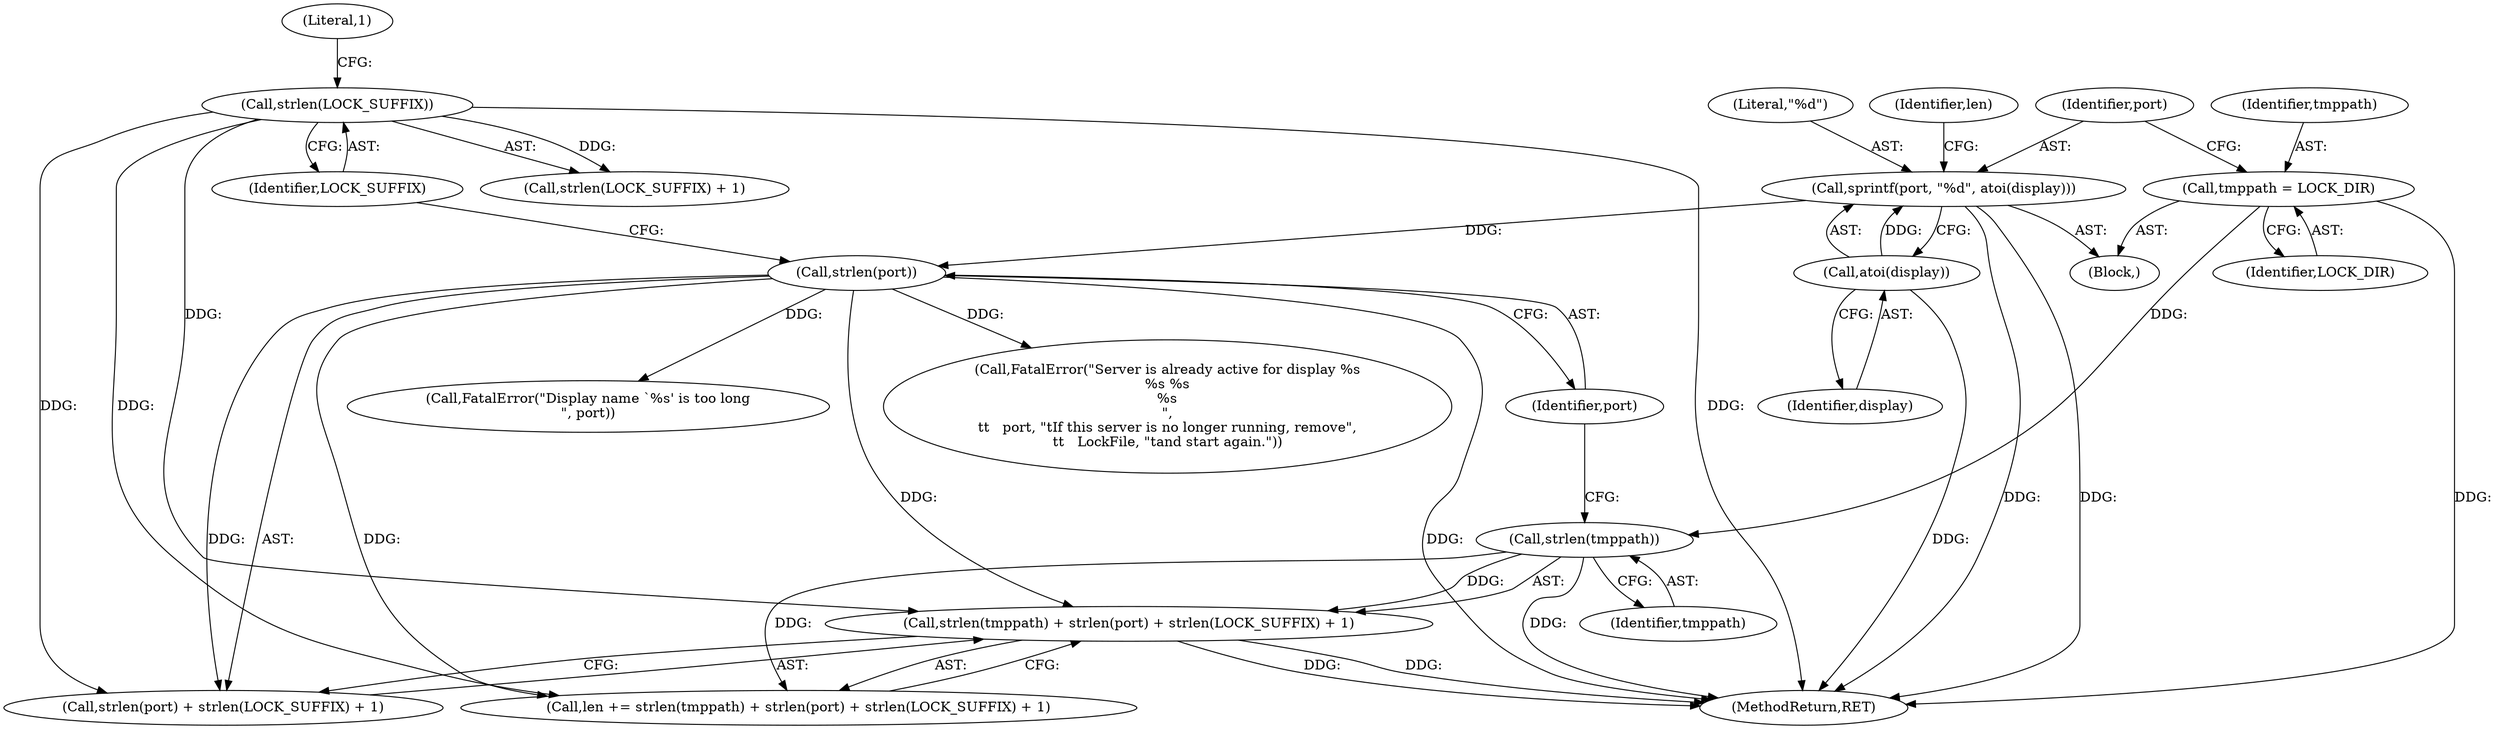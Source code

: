 digraph "0_xserver_b67581cf825940fdf52bf2e0af4330e695d724a4@API" {
"1000150" [label="(Call,strlen(tmppath) + strlen(port) + strlen(LOCK_SUFFIX) + 1)"];
"1000151" [label="(Call,strlen(tmppath))"];
"1000128" [label="(Call,tmppath = LOCK_DIR)"];
"1000154" [label="(Call,strlen(port))"];
"1000131" [label="(Call,sprintf(port, \"%d\", atoi(display)))"];
"1000134" [label="(Call,atoi(display))"];
"1000157" [label="(Call,strlen(LOCK_SUFFIX))"];
"1000128" [label="(Call,tmppath = LOCK_DIR)"];
"1000151" [label="(Call,strlen(tmppath))"];
"1000137" [label="(Identifier,len)"];
"1000130" [label="(Identifier,LOCK_DIR)"];
"1000157" [label="(Call,strlen(LOCK_SUFFIX))"];
"1000155" [label="(Identifier,port)"];
"1000111" [label="(Block,)"];
"1000165" [label="(Call,FatalError(\"Display name `%s' is too long\n\", port))"];
"1000156" [label="(Call,strlen(LOCK_SUFFIX) + 1)"];
"1000148" [label="(Call,len += strlen(tmppath) + strlen(port) + strlen(LOCK_SUFFIX) + 1)"];
"1000135" [label="(Identifier,display)"];
"1000129" [label="(Identifier,tmppath)"];
"1000153" [label="(Call,strlen(port) + strlen(LOCK_SUFFIX) + 1)"];
"1000375" [label="(Call,FatalError(\"Server is already active for display %s\n%s %s\n%s\n\",\n\t\t   port, \"\tIf this server is no longer running, remove\",\n\t\t   LockFile, \"\tand start again.\"))"];
"1000133" [label="(Literal,\"%d\")"];
"1000131" [label="(Call,sprintf(port, \"%d\", atoi(display)))"];
"1000159" [label="(Literal,1)"];
"1000154" [label="(Call,strlen(port))"];
"1000134" [label="(Call,atoi(display))"];
"1000152" [label="(Identifier,tmppath)"];
"1000132" [label="(Identifier,port)"];
"1000150" [label="(Call,strlen(tmppath) + strlen(port) + strlen(LOCK_SUFFIX) + 1)"];
"1000158" [label="(Identifier,LOCK_SUFFIX)"];
"1000392" [label="(MethodReturn,RET)"];
"1000150" -> "1000148"  [label="AST: "];
"1000150" -> "1000153"  [label="CFG: "];
"1000151" -> "1000150"  [label="AST: "];
"1000153" -> "1000150"  [label="AST: "];
"1000148" -> "1000150"  [label="CFG: "];
"1000150" -> "1000392"  [label="DDG: "];
"1000150" -> "1000392"  [label="DDG: "];
"1000151" -> "1000150"  [label="DDG: "];
"1000154" -> "1000150"  [label="DDG: "];
"1000157" -> "1000150"  [label="DDG: "];
"1000151" -> "1000152"  [label="CFG: "];
"1000152" -> "1000151"  [label="AST: "];
"1000155" -> "1000151"  [label="CFG: "];
"1000151" -> "1000392"  [label="DDG: "];
"1000151" -> "1000148"  [label="DDG: "];
"1000128" -> "1000151"  [label="DDG: "];
"1000128" -> "1000111"  [label="AST: "];
"1000128" -> "1000130"  [label="CFG: "];
"1000129" -> "1000128"  [label="AST: "];
"1000130" -> "1000128"  [label="AST: "];
"1000132" -> "1000128"  [label="CFG: "];
"1000128" -> "1000392"  [label="DDG: "];
"1000154" -> "1000153"  [label="AST: "];
"1000154" -> "1000155"  [label="CFG: "];
"1000155" -> "1000154"  [label="AST: "];
"1000158" -> "1000154"  [label="CFG: "];
"1000154" -> "1000392"  [label="DDG: "];
"1000154" -> "1000148"  [label="DDG: "];
"1000154" -> "1000153"  [label="DDG: "];
"1000131" -> "1000154"  [label="DDG: "];
"1000154" -> "1000165"  [label="DDG: "];
"1000154" -> "1000375"  [label="DDG: "];
"1000131" -> "1000111"  [label="AST: "];
"1000131" -> "1000134"  [label="CFG: "];
"1000132" -> "1000131"  [label="AST: "];
"1000133" -> "1000131"  [label="AST: "];
"1000134" -> "1000131"  [label="AST: "];
"1000137" -> "1000131"  [label="CFG: "];
"1000131" -> "1000392"  [label="DDG: "];
"1000131" -> "1000392"  [label="DDG: "];
"1000134" -> "1000131"  [label="DDG: "];
"1000134" -> "1000135"  [label="CFG: "];
"1000135" -> "1000134"  [label="AST: "];
"1000134" -> "1000392"  [label="DDG: "];
"1000157" -> "1000156"  [label="AST: "];
"1000157" -> "1000158"  [label="CFG: "];
"1000158" -> "1000157"  [label="AST: "];
"1000159" -> "1000157"  [label="CFG: "];
"1000157" -> "1000392"  [label="DDG: "];
"1000157" -> "1000148"  [label="DDG: "];
"1000157" -> "1000153"  [label="DDG: "];
"1000157" -> "1000156"  [label="DDG: "];
}
